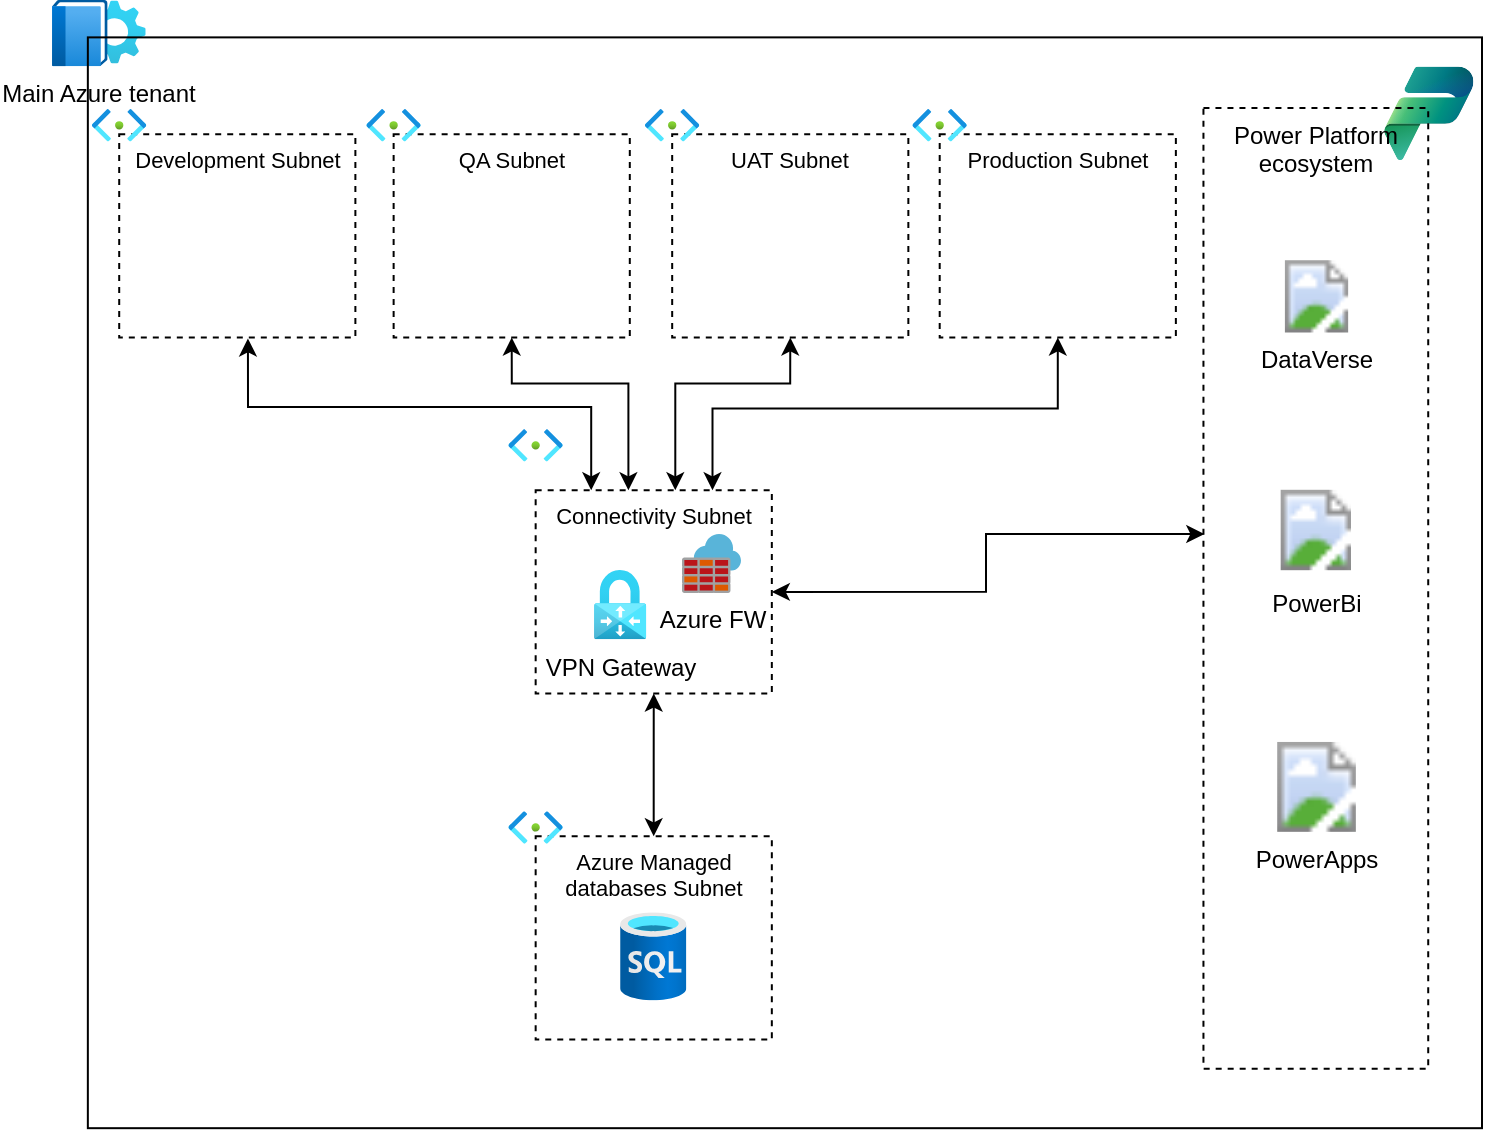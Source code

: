 <mxfile version="26.0.9">
  <diagram name="Page-1" id="NJ3bgN-5DkJXrcVP94Hd">
    <mxGraphModel dx="1754" dy="978" grid="0" gridSize="10" guides="1" tooltips="1" connect="1" arrows="1" fold="1" page="1" pageScale="1" pageWidth="1100" pageHeight="850" math="0" shadow="0">
      <root>
        <mxCell id="0" />
        <mxCell id="1" parent="0" />
        <mxCell id="3zSJFVQorGx9P8g0m78Q-21" value="" style="image;aspect=fixed;html=1;points=[];align=center;fontSize=12;image=img/lib/azure2/analytics/Power_Platform.svg;container=0;" parent="1" vertex="1">
          <mxGeometry x="1025.046" y="46.222" width="44.762" height="46.885" as="geometry" />
        </mxCell>
        <mxCell id="3zSJFVQorGx9P8g0m78Q-22" value="Power Platform ecosystem" style="rounded=0;whiteSpace=wrap;html=1;dashed=1;fillColor=none;verticalAlign=top;container=0;" parent="1" vertex="1">
          <mxGeometry x="934.723" y="66.987" width="112.387" height="480.342" as="geometry" />
        </mxCell>
        <mxCell id="pxmsU8A1TMWdbHZm1mmX-2" value="DataVerse" style="image;aspect=fixed;html=1;points=[];align=center;fontSize=12;image=img/lib/azure2/power_platform/Dataverse.svg;container=0;" vertex="1" parent="1">
          <mxGeometry x="967.819" y="143.121" width="46.885" height="36.129" as="geometry" />
        </mxCell>
        <mxCell id="pxmsU8A1TMWdbHZm1mmX-3" value="PowerBi" style="image;aspect=fixed;html=1;points=[];align=center;fontSize=12;image=img/lib/azure2/power_platform/PowerBI.svg;container=0;" vertex="1" parent="1">
          <mxGeometry x="973.335" y="254.555" width="35.164" height="46.885" as="geometry" />
        </mxCell>
        <mxCell id="pxmsU8A1TMWdbHZm1mmX-4" value="PowerApps" style="image;aspect=fixed;html=1;points=[];align=center;fontSize=12;image=img/lib/azure2/power_platform/PowerApps.svg;container=0;" vertex="1" parent="1">
          <mxGeometry x="967.819" y="383.984" width="46.885" height="44.927" as="geometry" />
        </mxCell>
        <mxCell id="pxmsU8A1TMWdbHZm1mmX-11" style="edgeStyle=orthogonalEdgeStyle;rounded=0;orthogonalLoop=1;jettySize=auto;html=1;entryX=0.5;entryY=1;entryDx=0;entryDy=0;startArrow=classic;startFill=1;" edge="1" parent="1" source="pxmsU8A1TMWdbHZm1mmX-7" target="3zSJFVQorGx9P8g0m78Q-14">
          <mxGeometry relative="1" as="geometry" />
        </mxCell>
        <mxCell id="pxmsU8A1TMWdbHZm1mmX-23" style="edgeStyle=orthogonalEdgeStyle;rounded=0;orthogonalLoop=1;jettySize=auto;html=1;entryX=0.545;entryY=1.005;entryDx=0;entryDy=0;entryPerimeter=0;startArrow=classic;startFill=1;" edge="1" parent="1" source="3zSJFVQorGx9P8g0m78Q-14" target="pxmsU8A1TMWdbHZm1mmX-15">
          <mxGeometry relative="1" as="geometry">
            <Array as="points">
              <mxPoint x="628.59" y="216.488" />
              <mxPoint x="456.907" y="216.488" />
            </Array>
          </mxGeometry>
        </mxCell>
        <mxCell id="pxmsU8A1TMWdbHZm1mmX-24" style="edgeStyle=orthogonalEdgeStyle;rounded=0;orthogonalLoop=1;jettySize=auto;html=1;entryX=0.5;entryY=1;entryDx=0;entryDy=0;startArrow=classic;startFill=1;" edge="1" parent="1" source="3zSJFVQorGx9P8g0m78Q-14" target="pxmsU8A1TMWdbHZm1mmX-17">
          <mxGeometry relative="1" as="geometry">
            <Array as="points">
              <mxPoint x="647.206" y="204.721" />
              <mxPoint x="588.6" y="204.721" />
            </Array>
          </mxGeometry>
        </mxCell>
        <mxCell id="pxmsU8A1TMWdbHZm1mmX-25" style="edgeStyle=orthogonalEdgeStyle;rounded=0;orthogonalLoop=1;jettySize=auto;html=1;entryX=0.5;entryY=1;entryDx=0;entryDy=0;startArrow=classic;startFill=1;" edge="1" parent="1" source="3zSJFVQorGx9P8g0m78Q-14" target="pxmsU8A1TMWdbHZm1mmX-19">
          <mxGeometry relative="1" as="geometry">
            <Array as="points">
              <mxPoint x="670.649" y="204.721" />
              <mxPoint x="727.877" y="204.721" />
            </Array>
          </mxGeometry>
        </mxCell>
        <mxCell id="pxmsU8A1TMWdbHZm1mmX-26" style="edgeStyle=orthogonalEdgeStyle;rounded=0;orthogonalLoop=1;jettySize=auto;html=1;entryX=0.5;entryY=1;entryDx=0;entryDy=0;startArrow=classic;startFill=1;" edge="1" parent="1" source="3zSJFVQorGx9P8g0m78Q-14" target="pxmsU8A1TMWdbHZm1mmX-21">
          <mxGeometry relative="1" as="geometry">
            <Array as="points">
              <mxPoint x="689.265" y="217.18" />
              <mxPoint x="861.637" y="217.18" />
            </Array>
          </mxGeometry>
        </mxCell>
        <mxCell id="pxmsU8A1TMWdbHZm1mmX-15" value="&lt;span&gt;Development Subnet&lt;/span&gt;" style="rounded=0;whiteSpace=wrap;html=1;verticalAlign=top;movable=1;resizable=1;rotatable=1;deletable=1;editable=1;locked=0;connectable=1;dashed=1;glass=0;fillColor=none;fontSize=11;container=0;" vertex="1" parent="1">
          <mxGeometry x="392.605" y="80.1" width="118.083" height="101.631" as="geometry" />
        </mxCell>
        <mxCell id="pxmsU8A1TMWdbHZm1mmX-16" value="" style="image;aspect=fixed;html=1;points=[];align=center;fontSize=12;image=img/lib/azure2/networking/Subnet.svg;container=0;" vertex="1" parent="1">
          <mxGeometry x="378.995" y="67.528" width="27.121" height="16.241" as="geometry" />
        </mxCell>
        <mxCell id="pxmsU8A1TMWdbHZm1mmX-17" value="&lt;span&gt;QA Subnet&lt;/span&gt;" style="rounded=0;whiteSpace=wrap;html=1;verticalAlign=top;movable=1;resizable=1;rotatable=1;deletable=1;editable=1;locked=0;connectable=1;dashed=1;glass=0;fillColor=none;fontSize=11;container=0;" vertex="1" parent="1">
          <mxGeometry x="529.813" y="80.1" width="118.083" height="101.631" as="geometry" />
        </mxCell>
        <mxCell id="pxmsU8A1TMWdbHZm1mmX-18" value="" style="image;aspect=fixed;html=1;points=[];align=center;fontSize=12;image=img/lib/azure2/networking/Subnet.svg;container=0;" vertex="1" parent="1">
          <mxGeometry x="516.203" y="67.528" width="27.121" height="16.241" as="geometry" />
        </mxCell>
        <mxCell id="pxmsU8A1TMWdbHZm1mmX-19" value="&lt;span&gt;UAT Subnet&lt;/span&gt;" style="rounded=0;whiteSpace=wrap;html=1;verticalAlign=top;movable=1;resizable=1;rotatable=1;deletable=1;editable=1;locked=0;connectable=1;dashed=1;glass=0;fillColor=none;fontSize=11;container=0;" vertex="1" parent="1">
          <mxGeometry x="669.09" y="80.1" width="118.083" height="101.631" as="geometry" />
        </mxCell>
        <mxCell id="pxmsU8A1TMWdbHZm1mmX-20" value="" style="image;aspect=fixed;html=1;points=[];align=center;fontSize=12;image=img/lib/azure2/networking/Subnet.svg;container=0;" vertex="1" parent="1">
          <mxGeometry x="655.48" y="67.528" width="27.121" height="16.241" as="geometry" />
        </mxCell>
        <mxCell id="pxmsU8A1TMWdbHZm1mmX-21" value="&lt;span&gt;Production Subnet&lt;/span&gt;" style="rounded=0;whiteSpace=wrap;html=1;verticalAlign=top;movable=1;resizable=1;rotatable=1;deletable=1;editable=1;locked=0;connectable=1;dashed=1;glass=0;fillColor=none;fontSize=11;container=0;" vertex="1" parent="1">
          <mxGeometry x="802.851" y="80.1" width="118.083" height="101.631" as="geometry" />
        </mxCell>
        <mxCell id="pxmsU8A1TMWdbHZm1mmX-22" value="" style="image;aspect=fixed;html=1;points=[];align=center;fontSize=12;image=img/lib/azure2/networking/Subnet.svg;container=0;" vertex="1" parent="1">
          <mxGeometry x="789.241" y="67.528" width="27.121" height="16.241" as="geometry" />
        </mxCell>
        <mxCell id="3zSJFVQorGx9P8g0m78Q-1" value="&lt;div&gt;&lt;span style=&quot;background-color: light-dark(#ffffff, var(--ge-dark-color, #121212)); color: light-dark(rgb(0, 0, 0), rgb(255, 255, 255));&quot;&gt;Main Azure tenant&lt;/span&gt;&lt;/div&gt;" style="image;aspect=fixed;html=1;points=[];align=center;fontSize=12;image=img/lib/azure2/identity/Tenant_Properties.svg;movable=1;resizable=1;rotatable=1;deletable=1;editable=1;locked=0;connectable=1;container=0;" parent="1" vertex="1">
          <mxGeometry x="359" y="13" width="46.885" height="33.095" as="geometry" />
        </mxCell>
        <mxCell id="3zSJFVQorGx9P8g0m78Q-17" value="" style="rounded=0;whiteSpace=wrap;html=1;verticalAlign=top;movable=1;resizable=1;rotatable=1;deletable=1;editable=1;locked=0;connectable=1;glass=0;fillColor=none;container=0;" parent="1" vertex="1">
          <mxGeometry x="376.927" y="31.688" width="697.073" height="545.402" as="geometry" />
        </mxCell>
        <mxCell id="pxmsU8A1TMWdbHZm1mmX-14" style="edgeStyle=orthogonalEdgeStyle;rounded=0;orthogonalLoop=1;jettySize=auto;html=1;entryX=0.012;entryY=0.465;entryDx=0;entryDy=0;entryPerimeter=0;startArrow=classic;startFill=1;exitX=1;exitY=0.5;exitDx=0;exitDy=0;" edge="1" parent="1" source="3zSJFVQorGx9P8g0m78Q-14">
          <mxGeometry relative="1" as="geometry">
            <mxPoint x="718.003" y="298.55" as="sourcePoint" />
            <mxPoint x="935.162" y="279.995" as="targetPoint" />
            <Array as="points">
              <mxPoint x="826" y="309" />
              <mxPoint x="826" y="280" />
            </Array>
          </mxGeometry>
        </mxCell>
        <mxCell id="pxmsU8A1TMWdbHZm1mmX-7" value="&lt;span&gt;Azure Managed&lt;/span&gt;&lt;div&gt;&lt;span&gt;databases Subnet&lt;/span&gt;&lt;/div&gt;" style="rounded=0;whiteSpace=wrap;html=1;verticalAlign=top;movable=1;resizable=1;rotatable=1;deletable=1;editable=1;locked=0;connectable=1;dashed=1;glass=0;fillColor=none;fontSize=11;container=0;" vertex="1" parent="1">
          <mxGeometry x="600.83" y="431.163" width="118.083" height="101.631" as="geometry" />
        </mxCell>
        <mxCell id="pxmsU8A1TMWdbHZm1mmX-8" value="" style="image;aspect=fixed;html=1;points=[];align=center;fontSize=12;image=img/lib/azure2/networking/Subnet.svg;container=0;" vertex="1" parent="1">
          <mxGeometry x="587.221" y="418.591" width="27.121" height="16.241" as="geometry" />
        </mxCell>
        <mxCell id="pxmsU8A1TMWdbHZm1mmX-10" value="" style="image;aspect=fixed;html=1;points=[];align=center;fontSize=12;image=img/lib/azure2/databases/SQL_Database.svg;container=0;" vertex="1" parent="1">
          <mxGeometry x="643.069" y="469.117" width="33.095" height="44.127" as="geometry" />
        </mxCell>
        <mxCell id="3zSJFVQorGx9P8g0m78Q-14" value="&lt;font&gt;Connectivity Subnet&lt;/font&gt;" style="rounded=0;whiteSpace=wrap;html=1;verticalAlign=top;movable=1;resizable=1;rotatable=1;deletable=1;editable=1;locked=0;connectable=1;dashed=1;glass=0;fillColor=none;fontSize=11;container=0;" parent="1" vertex="1">
          <mxGeometry x="600.83" y="258.133" width="118.083" height="101.631" as="geometry" />
        </mxCell>
        <mxCell id="3zSJFVQorGx9P8g0m78Q-18" value="" style="image;aspect=fixed;html=1;points=[];align=center;fontSize=12;image=img/lib/azure2/networking/Subnet.svg;container=0;" parent="1" vertex="1">
          <mxGeometry x="587.221" y="227.562" width="27.121" height="16.241" as="geometry" />
        </mxCell>
        <mxCell id="3zSJFVQorGx9P8g0m78Q-4" value="Azure FW" style="image;sketch=0;aspect=fixed;html=1;points=[];align=center;fontSize=12;image=img/lib/mscae/Azure_Firewall.svg;movable=1;resizable=1;rotatable=1;deletable=1;editable=1;locked=0;connectable=1;container=0;" parent="1" vertex="1">
          <mxGeometry x="674.003" y="280.003" width="29.486" height="29.486" as="geometry" />
        </mxCell>
        <mxCell id="pxmsU8A1TMWdbHZm1mmX-28" value="VPN Gateway" style="image;aspect=fixed;html=1;points=[];align=center;fontSize=12;image=img/lib/azure2/networking/Virtual_Network_Gateways.svg;container=0;" vertex="1" parent="1">
          <mxGeometry x="630.001" y="298.002" width="26.14" height="34.68" as="geometry" />
        </mxCell>
      </root>
    </mxGraphModel>
  </diagram>
</mxfile>
